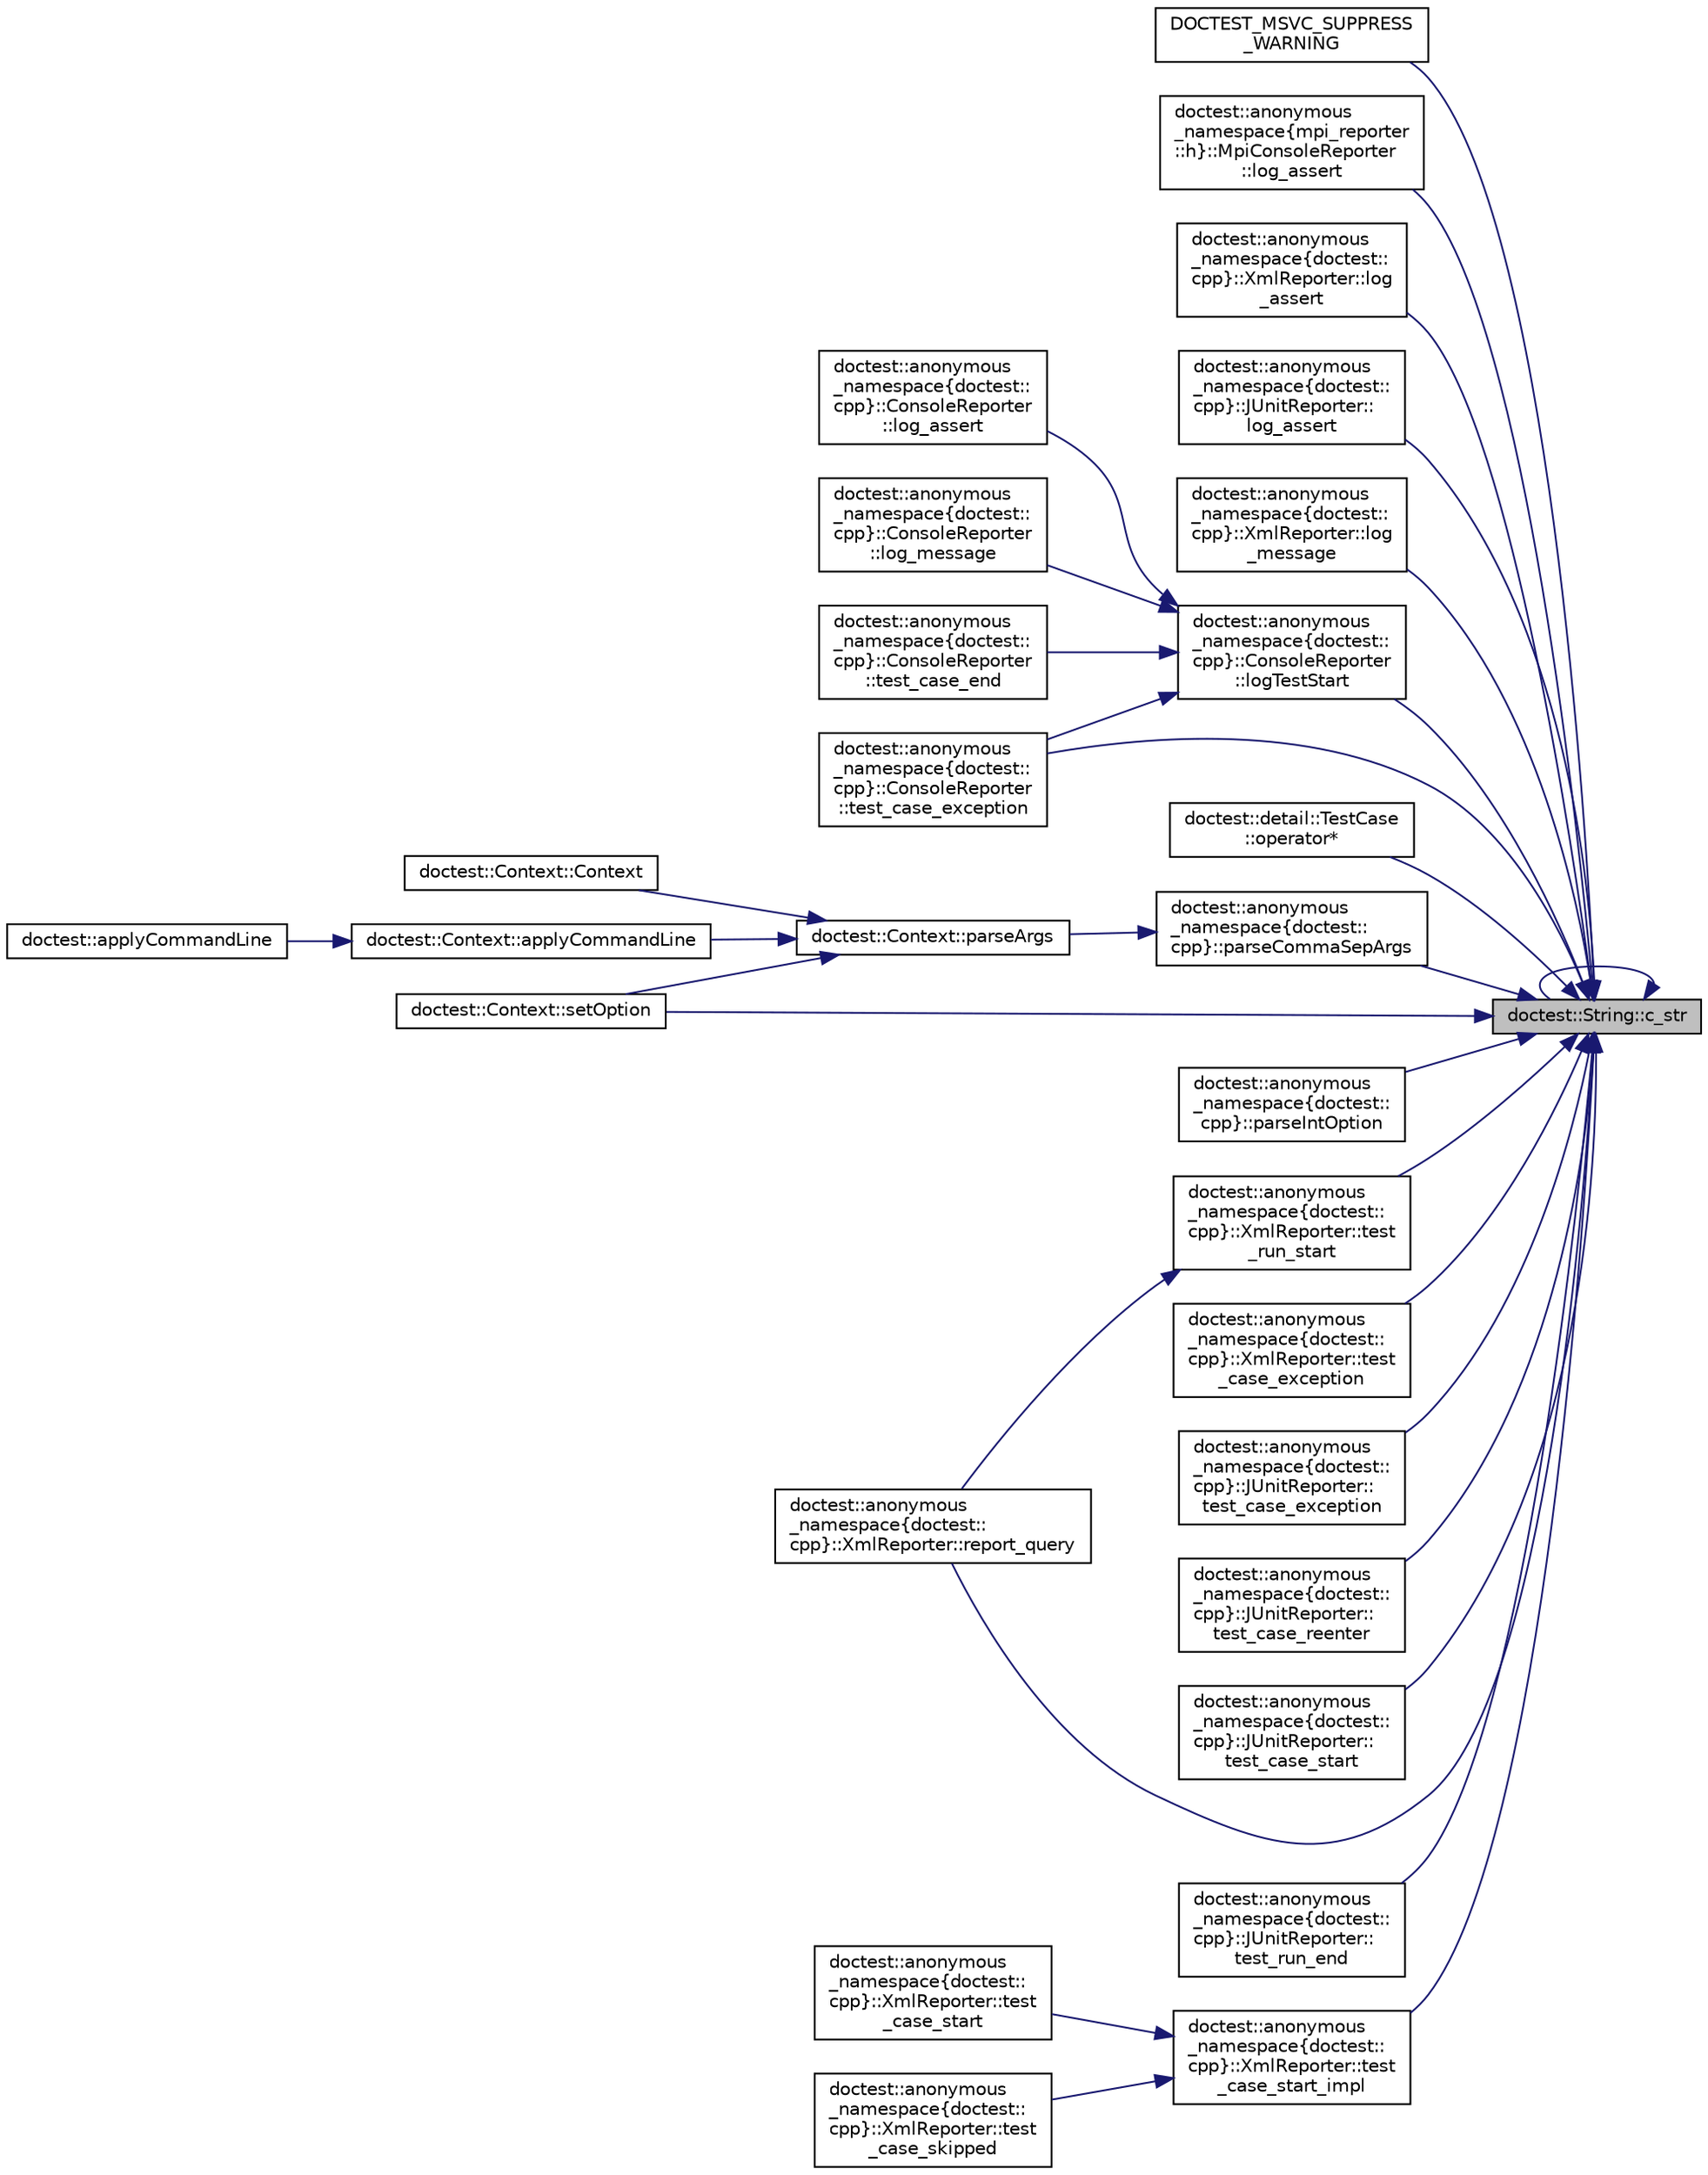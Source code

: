 digraph "doctest::String::c_str"
{
 // LATEX_PDF_SIZE
  edge [fontname="Helvetica",fontsize="10",labelfontname="Helvetica",labelfontsize="10"];
  node [fontname="Helvetica",fontsize="10",shape=record];
  rankdir="RL";
  Node1 [label="doctest::String::c_str",height=0.2,width=0.4,color="black", fillcolor="grey75", style="filled", fontcolor="black",tooltip=" "];
  Node1 -> Node1 [dir="back",color="midnightblue",fontsize="10",style="solid",fontname="Helvetica"];
  Node1 -> Node2 [dir="back",color="midnightblue",fontsize="10",style="solid",fontname="Helvetica"];
  Node2 [label="DOCTEST_MSVC_SUPPRESS\l_WARNING",height=0.2,width=0.4,color="black", fillcolor="white", style="filled",URL="$doctest__fwd_8h.html#a03d36bae0d7ed8dcce87834d61051290",tooltip=" "];
  Node1 -> Node3 [dir="back",color="midnightblue",fontsize="10",style="solid",fontname="Helvetica"];
  Node3 [label="doctest::anonymous\l_namespace\{mpi_reporter\l::h\}::MpiConsoleReporter\l::log_assert",height=0.2,width=0.4,color="black", fillcolor="white", style="filled",URL="$structdoctest_1_1anonymous__namespace_02mpi__reporter_8h_03_1_1_mpi_console_reporter.html#a64be66a3bb53f55d35f0b299216ece48",tooltip=" "];
  Node1 -> Node4 [dir="back",color="midnightblue",fontsize="10",style="solid",fontname="Helvetica"];
  Node4 [label="doctest::anonymous\l_namespace\{doctest::\lcpp\}::XmlReporter::log\l_assert",height=0.2,width=0.4,color="black", fillcolor="white", style="filled",URL="$structdoctest_1_1anonymous__namespace_02doctest_8cpp_03_1_1_xml_reporter.html#ac9aacb55bcd5540a0bab6d3828f2e4dd",tooltip=" "];
  Node1 -> Node5 [dir="back",color="midnightblue",fontsize="10",style="solid",fontname="Helvetica"];
  Node5 [label="doctest::anonymous\l_namespace\{doctest::\lcpp\}::JUnitReporter::\llog_assert",height=0.2,width=0.4,color="black", fillcolor="white", style="filled",URL="$structdoctest_1_1anonymous__namespace_02doctest_8cpp_03_1_1_j_unit_reporter.html#a7cef0d3c46345f2d20ad8f2c8a13114e",tooltip=" "];
  Node1 -> Node6 [dir="back",color="midnightblue",fontsize="10",style="solid",fontname="Helvetica"];
  Node6 [label="doctest::anonymous\l_namespace\{doctest::\lcpp\}::XmlReporter::log\l_message",height=0.2,width=0.4,color="black", fillcolor="white", style="filled",URL="$structdoctest_1_1anonymous__namespace_02doctest_8cpp_03_1_1_xml_reporter.html#af6c750ab47ac0c3fe872bbc2205f67fe",tooltip=" "];
  Node1 -> Node7 [dir="back",color="midnightblue",fontsize="10",style="solid",fontname="Helvetica"];
  Node7 [label="doctest::anonymous\l_namespace\{doctest::\lcpp\}::ConsoleReporter\l::logTestStart",height=0.2,width=0.4,color="black", fillcolor="white", style="filled",URL="$structdoctest_1_1anonymous__namespace_02doctest_8cpp_03_1_1_console_reporter.html#a086c2f874acec5767022aa17572e75e9",tooltip=" "];
  Node7 -> Node8 [dir="back",color="midnightblue",fontsize="10",style="solid",fontname="Helvetica"];
  Node8 [label="doctest::anonymous\l_namespace\{doctest::\lcpp\}::ConsoleReporter\l::log_assert",height=0.2,width=0.4,color="black", fillcolor="white", style="filled",URL="$structdoctest_1_1anonymous__namespace_02doctest_8cpp_03_1_1_console_reporter.html#a33c751254ce3ee2c828956a7df6ed8fa",tooltip=" "];
  Node7 -> Node9 [dir="back",color="midnightblue",fontsize="10",style="solid",fontname="Helvetica"];
  Node9 [label="doctest::anonymous\l_namespace\{doctest::\lcpp\}::ConsoleReporter\l::log_message",height=0.2,width=0.4,color="black", fillcolor="white", style="filled",URL="$structdoctest_1_1anonymous__namespace_02doctest_8cpp_03_1_1_console_reporter.html#a60a8c95bc0e13c30e34d9c77cfab214f",tooltip=" "];
  Node7 -> Node10 [dir="back",color="midnightblue",fontsize="10",style="solid",fontname="Helvetica"];
  Node10 [label="doctest::anonymous\l_namespace\{doctest::\lcpp\}::ConsoleReporter\l::test_case_end",height=0.2,width=0.4,color="black", fillcolor="white", style="filled",URL="$structdoctest_1_1anonymous__namespace_02doctest_8cpp_03_1_1_console_reporter.html#a60d51e851c1cf9c38ad6eb03147d436d",tooltip=" "];
  Node7 -> Node11 [dir="back",color="midnightblue",fontsize="10",style="solid",fontname="Helvetica"];
  Node11 [label="doctest::anonymous\l_namespace\{doctest::\lcpp\}::ConsoleReporter\l::test_case_exception",height=0.2,width=0.4,color="black", fillcolor="white", style="filled",URL="$structdoctest_1_1anonymous__namespace_02doctest_8cpp_03_1_1_console_reporter.html#a205c612bd9698fed98fab645e949d26d",tooltip=" "];
  Node1 -> Node12 [dir="back",color="midnightblue",fontsize="10",style="solid",fontname="Helvetica"];
  Node12 [label="doctest::detail::TestCase\l::operator*",height=0.2,width=0.4,color="black", fillcolor="white", style="filled",URL="$structdoctest_1_1detail_1_1_test_case.html#a6642c3a1f8588e99b97d4d411c6c3cfb",tooltip=" "];
  Node1 -> Node13 [dir="back",color="midnightblue",fontsize="10",style="solid",fontname="Helvetica"];
  Node13 [label="doctest::anonymous\l_namespace\{doctest::\lcpp\}::parseCommaSepArgs",height=0.2,width=0.4,color="black", fillcolor="white", style="filled",URL="$namespacedoctest_1_1anonymous__namespace_02doctest_8cpp_03.html#a489455cd78c03277aa9a708da58360d7",tooltip=" "];
  Node13 -> Node14 [dir="back",color="midnightblue",fontsize="10",style="solid",fontname="Helvetica"];
  Node14 [label="doctest::Context::parseArgs",height=0.2,width=0.4,color="black", fillcolor="white", style="filled",URL="$classdoctest_1_1_context.html#a90b2f1bbf67ee4da8e8ff0cf7516a06a",tooltip=" "];
  Node14 -> Node15 [dir="back",color="midnightblue",fontsize="10",style="solid",fontname="Helvetica"];
  Node15 [label="doctest::Context::applyCommandLine",height=0.2,width=0.4,color="black", fillcolor="white", style="filled",URL="$classdoctest_1_1_context.html#ad55229220bf9ca74e6e0c6323bf672e1",tooltip=" "];
  Node15 -> Node16 [dir="back",color="midnightblue",fontsize="10",style="solid",fontname="Helvetica"];
  Node16 [label="doctest::applyCommandLine",height=0.2,width=0.4,color="black", fillcolor="white", style="filled",URL="$namespacedoctest.html#ad01ed889a01aa24f6efab31f8fd4327e",tooltip=" "];
  Node14 -> Node17 [dir="back",color="midnightblue",fontsize="10",style="solid",fontname="Helvetica"];
  Node17 [label="doctest::Context::Context",height=0.2,width=0.4,color="black", fillcolor="white", style="filled",URL="$classdoctest_1_1_context.html#a881bc2d0fe207d672e1debe830768a98",tooltip=" "];
  Node14 -> Node18 [dir="back",color="midnightblue",fontsize="10",style="solid",fontname="Helvetica"];
  Node18 [label="doctest::Context::setOption",height=0.2,width=0.4,color="black", fillcolor="white", style="filled",URL="$classdoctest_1_1_context.html#a4352ffc196c4ba56045270e45baa2754",tooltip=" "];
  Node1 -> Node19 [dir="back",color="midnightblue",fontsize="10",style="solid",fontname="Helvetica"];
  Node19 [label="doctest::anonymous\l_namespace\{doctest::\lcpp\}::parseIntOption",height=0.2,width=0.4,color="black", fillcolor="white", style="filled",URL="$namespacedoctest_1_1anonymous__namespace_02doctest_8cpp_03.html#aaf1d9fb4bd57b031af97ff9afa35da77",tooltip=" "];
  Node1 -> Node20 [dir="back",color="midnightblue",fontsize="10",style="solid",fontname="Helvetica"];
  Node20 [label="doctest::anonymous\l_namespace\{doctest::\lcpp\}::XmlReporter::report_query",height=0.2,width=0.4,color="black", fillcolor="white", style="filled",URL="$structdoctest_1_1anonymous__namespace_02doctest_8cpp_03_1_1_xml_reporter.html#ab23e113ebabf87f7468a72d259f71d37",tooltip=" "];
  Node1 -> Node18 [dir="back",color="midnightblue",fontsize="10",style="solid",fontname="Helvetica"];
  Node1 -> Node21 [dir="back",color="midnightblue",fontsize="10",style="solid",fontname="Helvetica"];
  Node21 [label="doctest::anonymous\l_namespace\{doctest::\lcpp\}::XmlReporter::test\l_case_exception",height=0.2,width=0.4,color="black", fillcolor="white", style="filled",URL="$structdoctest_1_1anonymous__namespace_02doctest_8cpp_03_1_1_xml_reporter.html#a9803fed81051f1e7dbb1457865192d61",tooltip=" "];
  Node1 -> Node22 [dir="back",color="midnightblue",fontsize="10",style="solid",fontname="Helvetica"];
  Node22 [label="doctest::anonymous\l_namespace\{doctest::\lcpp\}::JUnitReporter::\ltest_case_exception",height=0.2,width=0.4,color="black", fillcolor="white", style="filled",URL="$structdoctest_1_1anonymous__namespace_02doctest_8cpp_03_1_1_j_unit_reporter.html#ac68d47d31f091cbd51eb92034e6c3246",tooltip=" "];
  Node1 -> Node11 [dir="back",color="midnightblue",fontsize="10",style="solid",fontname="Helvetica"];
  Node1 -> Node23 [dir="back",color="midnightblue",fontsize="10",style="solid",fontname="Helvetica"];
  Node23 [label="doctest::anonymous\l_namespace\{doctest::\lcpp\}::JUnitReporter::\ltest_case_reenter",height=0.2,width=0.4,color="black", fillcolor="white", style="filled",URL="$structdoctest_1_1anonymous__namespace_02doctest_8cpp_03_1_1_j_unit_reporter.html#accb3708520f2d4c180ea4ce0234b0e32",tooltip=" "];
  Node1 -> Node24 [dir="back",color="midnightblue",fontsize="10",style="solid",fontname="Helvetica"];
  Node24 [label="doctest::anonymous\l_namespace\{doctest::\lcpp\}::JUnitReporter::\ltest_case_start",height=0.2,width=0.4,color="black", fillcolor="white", style="filled",URL="$structdoctest_1_1anonymous__namespace_02doctest_8cpp_03_1_1_j_unit_reporter.html#ac2e1888a71baeaf7f04282c9f2e2287a",tooltip=" "];
  Node1 -> Node25 [dir="back",color="midnightblue",fontsize="10",style="solid",fontname="Helvetica"];
  Node25 [label="doctest::anonymous\l_namespace\{doctest::\lcpp\}::XmlReporter::test\l_case_start_impl",height=0.2,width=0.4,color="black", fillcolor="white", style="filled",URL="$structdoctest_1_1anonymous__namespace_02doctest_8cpp_03_1_1_xml_reporter.html#a37eff7d3c15b66f2e6263cb428108b39",tooltip=" "];
  Node25 -> Node26 [dir="back",color="midnightblue",fontsize="10",style="solid",fontname="Helvetica"];
  Node26 [label="doctest::anonymous\l_namespace\{doctest::\lcpp\}::XmlReporter::test\l_case_skipped",height=0.2,width=0.4,color="black", fillcolor="white", style="filled",URL="$structdoctest_1_1anonymous__namespace_02doctest_8cpp_03_1_1_xml_reporter.html#a14679b6afcc383a95c17f2221cb018f8",tooltip=" "];
  Node25 -> Node27 [dir="back",color="midnightblue",fontsize="10",style="solid",fontname="Helvetica"];
  Node27 [label="doctest::anonymous\l_namespace\{doctest::\lcpp\}::XmlReporter::test\l_case_start",height=0.2,width=0.4,color="black", fillcolor="white", style="filled",URL="$structdoctest_1_1anonymous__namespace_02doctest_8cpp_03_1_1_xml_reporter.html#a882e564a7d8dc6adf2715277f9da77fb",tooltip=" "];
  Node1 -> Node28 [dir="back",color="midnightblue",fontsize="10",style="solid",fontname="Helvetica"];
  Node28 [label="doctest::anonymous\l_namespace\{doctest::\lcpp\}::JUnitReporter::\ltest_run_end",height=0.2,width=0.4,color="black", fillcolor="white", style="filled",URL="$structdoctest_1_1anonymous__namespace_02doctest_8cpp_03_1_1_j_unit_reporter.html#aa5501314f5d2f56af110a96a3519f42e",tooltip=" "];
  Node1 -> Node29 [dir="back",color="midnightblue",fontsize="10",style="solid",fontname="Helvetica"];
  Node29 [label="doctest::anonymous\l_namespace\{doctest::\lcpp\}::XmlReporter::test\l_run_start",height=0.2,width=0.4,color="black", fillcolor="white", style="filled",URL="$structdoctest_1_1anonymous__namespace_02doctest_8cpp_03_1_1_xml_reporter.html#abe20d06ffc35a95a6198fd2eac6b15f4",tooltip=" "];
  Node29 -> Node20 [dir="back",color="midnightblue",fontsize="10",style="solid",fontname="Helvetica"];
}
